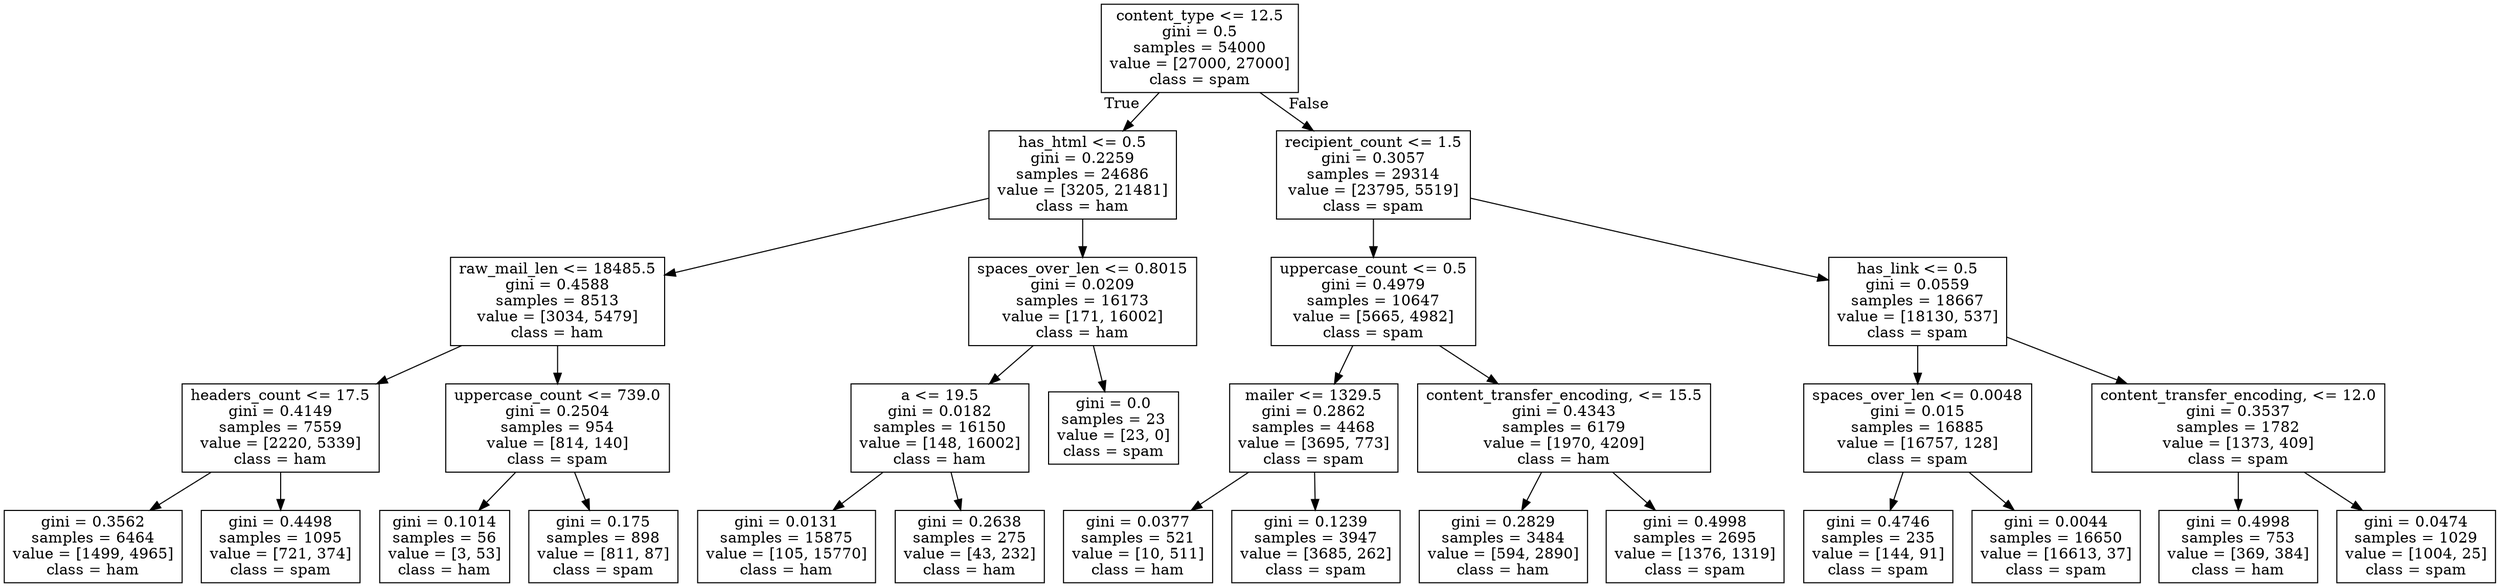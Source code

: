 digraph Tree {
node [shape=box] ;
0 [label="content_type <= 12.5\ngini = 0.5\nsamples = 54000\nvalue = [27000, 27000]\nclass = spam"] ;
1 [label="has_html <= 0.5\ngini = 0.2259\nsamples = 24686\nvalue = [3205, 21481]\nclass = ham"] ;
0 -> 1 [labeldistance=2.5, labelangle=45, headlabel="True"] ;
2 [label="raw_mail_len <= 18485.5\ngini = 0.4588\nsamples = 8513\nvalue = [3034, 5479]\nclass = ham"] ;
1 -> 2 ;
3 [label="headers_count <= 17.5\ngini = 0.4149\nsamples = 7559\nvalue = [2220, 5339]\nclass = ham"] ;
2 -> 3 ;
4 [label="gini = 0.3562\nsamples = 6464\nvalue = [1499, 4965]\nclass = ham"] ;
3 -> 4 ;
5 [label="gini = 0.4498\nsamples = 1095\nvalue = [721, 374]\nclass = spam"] ;
3 -> 5 ;
6 [label="uppercase_count <= 739.0\ngini = 0.2504\nsamples = 954\nvalue = [814, 140]\nclass = spam"] ;
2 -> 6 ;
7 [label="gini = 0.1014\nsamples = 56\nvalue = [3, 53]\nclass = ham"] ;
6 -> 7 ;
8 [label="gini = 0.175\nsamples = 898\nvalue = [811, 87]\nclass = spam"] ;
6 -> 8 ;
9 [label="spaces_over_len <= 0.8015\ngini = 0.0209\nsamples = 16173\nvalue = [171, 16002]\nclass = ham"] ;
1 -> 9 ;
10 [label="a <= 19.5\ngini = 0.0182\nsamples = 16150\nvalue = [148, 16002]\nclass = ham"] ;
9 -> 10 ;
11 [label="gini = 0.0131\nsamples = 15875\nvalue = [105, 15770]\nclass = ham"] ;
10 -> 11 ;
12 [label="gini = 0.2638\nsamples = 275\nvalue = [43, 232]\nclass = ham"] ;
10 -> 12 ;
13 [label="gini = 0.0\nsamples = 23\nvalue = [23, 0]\nclass = spam"] ;
9 -> 13 ;
14 [label="recipient_count <= 1.5\ngini = 0.3057\nsamples = 29314\nvalue = [23795, 5519]\nclass = spam"] ;
0 -> 14 [labeldistance=2.5, labelangle=-45, headlabel="False"] ;
15 [label="uppercase_count <= 0.5\ngini = 0.4979\nsamples = 10647\nvalue = [5665, 4982]\nclass = spam"] ;
14 -> 15 ;
16 [label="mailer <= 1329.5\ngini = 0.2862\nsamples = 4468\nvalue = [3695, 773]\nclass = spam"] ;
15 -> 16 ;
17 [label="gini = 0.0377\nsamples = 521\nvalue = [10, 511]\nclass = ham"] ;
16 -> 17 ;
18 [label="gini = 0.1239\nsamples = 3947\nvalue = [3685, 262]\nclass = spam"] ;
16 -> 18 ;
19 [label="content_transfer_encoding, <= 15.5\ngini = 0.4343\nsamples = 6179\nvalue = [1970, 4209]\nclass = ham"] ;
15 -> 19 ;
20 [label="gini = 0.2829\nsamples = 3484\nvalue = [594, 2890]\nclass = ham"] ;
19 -> 20 ;
21 [label="gini = 0.4998\nsamples = 2695\nvalue = [1376, 1319]\nclass = spam"] ;
19 -> 21 ;
22 [label="has_link <= 0.5\ngini = 0.0559\nsamples = 18667\nvalue = [18130, 537]\nclass = spam"] ;
14 -> 22 ;
23 [label="spaces_over_len <= 0.0048\ngini = 0.015\nsamples = 16885\nvalue = [16757, 128]\nclass = spam"] ;
22 -> 23 ;
24 [label="gini = 0.4746\nsamples = 235\nvalue = [144, 91]\nclass = spam"] ;
23 -> 24 ;
25 [label="gini = 0.0044\nsamples = 16650\nvalue = [16613, 37]\nclass = spam"] ;
23 -> 25 ;
26 [label="content_transfer_encoding, <= 12.0\ngini = 0.3537\nsamples = 1782\nvalue = [1373, 409]\nclass = spam"] ;
22 -> 26 ;
27 [label="gini = 0.4998\nsamples = 753\nvalue = [369, 384]\nclass = ham"] ;
26 -> 27 ;
28 [label="gini = 0.0474\nsamples = 1029\nvalue = [1004, 25]\nclass = spam"] ;
26 -> 28 ;
}